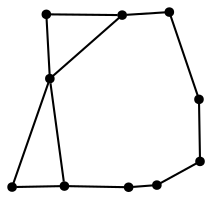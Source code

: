 graph {
graph [layout=nop, splines=line, bb="-1.32,-1.32,102.51,102.51"];
	node [label="", shape=point, height=0.05, width=0.05];
	edge [len=1.00];
0--1;
0--2;
0--3;
0--6;
1--3;
2--6;
3--4;
4--7;
5--8;
5--9;
6--8;
7--9;

0 [pos="27.220061,58.815374"];
1 [pos="9.092565,6.768251"];
2 [pos="25.536024,89.676818"];
3 [pos="34.209957,7.239455"];
4 [pos="65.032790,6.682940"];
5 [pos="98.805195,48.866226"];
6 [pos="61.933277,89.311719"];
7 [pos="78.590938,7.715096"];
8 [pos="84.573777,90.757659"];
9 [pos="99.301555,19.081904"];
}

